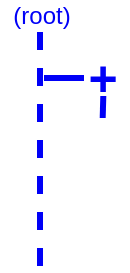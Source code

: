 <mxfile>
    <diagram id="WPz7O1HGjXkBEIbbj_7g" name="Page-1">
        <mxGraphModel dx="246" dy="123" grid="1" gridSize="10" guides="1" tooltips="1" connect="1" arrows="1" fold="1" page="1" pageScale="1" pageWidth="850" pageHeight="1100" math="0" shadow="0">
            <root>
                <mxCell id="0"/>
                <mxCell id="1" parent="0"/>
                <mxCell id="49" value="" style="endArrow=none;dashed=1;html=1;rounded=0;strokeColor=#0000F7;strokeWidth=3;fontFamily=Helvetica;fontSize=12;fontColor=default;" edge="1" parent="1">
                    <mxGeometry width="50" height="50" relative="1" as="geometry">
                        <mxPoint x="128" y="165" as="sourcePoint"/>
                        <mxPoint x="128" y="45" as="targetPoint"/>
                    </mxGeometry>
                </mxCell>
                <mxCell id="50" value="(root)" style="text;html=1;strokeColor=none;fillColor=none;align=center;verticalAlign=middle;whiteSpace=wrap;rounded=0;strokeWidth=3;fontFamily=Helvetica;fontSize=12;fontColor=#0000F7;" vertex="1" parent="1">
                    <mxGeometry x="108" y="32" width="42" height="15" as="geometry"/>
                </mxCell>
                <mxCell id="52" value="" style="endArrow=none;html=1;rounded=0;strokeColor=#0000F7;strokeWidth=3;fontFamily=Helvetica;fontSize=12;fontColor=#0000F7;" edge="1" parent="1">
                    <mxGeometry width="50" height="50" relative="1" as="geometry">
                        <mxPoint x="130" y="71" as="sourcePoint"/>
                        <mxPoint x="150" y="71" as="targetPoint"/>
                    </mxGeometry>
                </mxCell>
                <mxCell id="53" value="+" style="text;html=1;strokeColor=none;fillColor=none;align=center;verticalAlign=middle;whiteSpace=wrap;rounded=0;strokeWidth=3;fontFamily=Helvetica;fontSize=25;fontColor=#0000F7;fontStyle=1" vertex="1" parent="1">
                    <mxGeometry x="147" y="59" width="25" height="21" as="geometry"/>
                </mxCell>
                <mxCell id="54" value="" style="endArrow=none;html=1;rounded=0;strokeColor=#0000F7;strokeWidth=3;fontFamily=Helvetica;fontSize=12;fontColor=#0000F7;" edge="1" parent="1">
                    <mxGeometry width="50" height="50" relative="1" as="geometry">
                        <mxPoint x="159.65" y="80" as="sourcePoint"/>
                        <mxPoint x="159.35" y="91" as="targetPoint"/>
                    </mxGeometry>
                </mxCell>
            </root>
        </mxGraphModel>
    </diagram>
</mxfile>